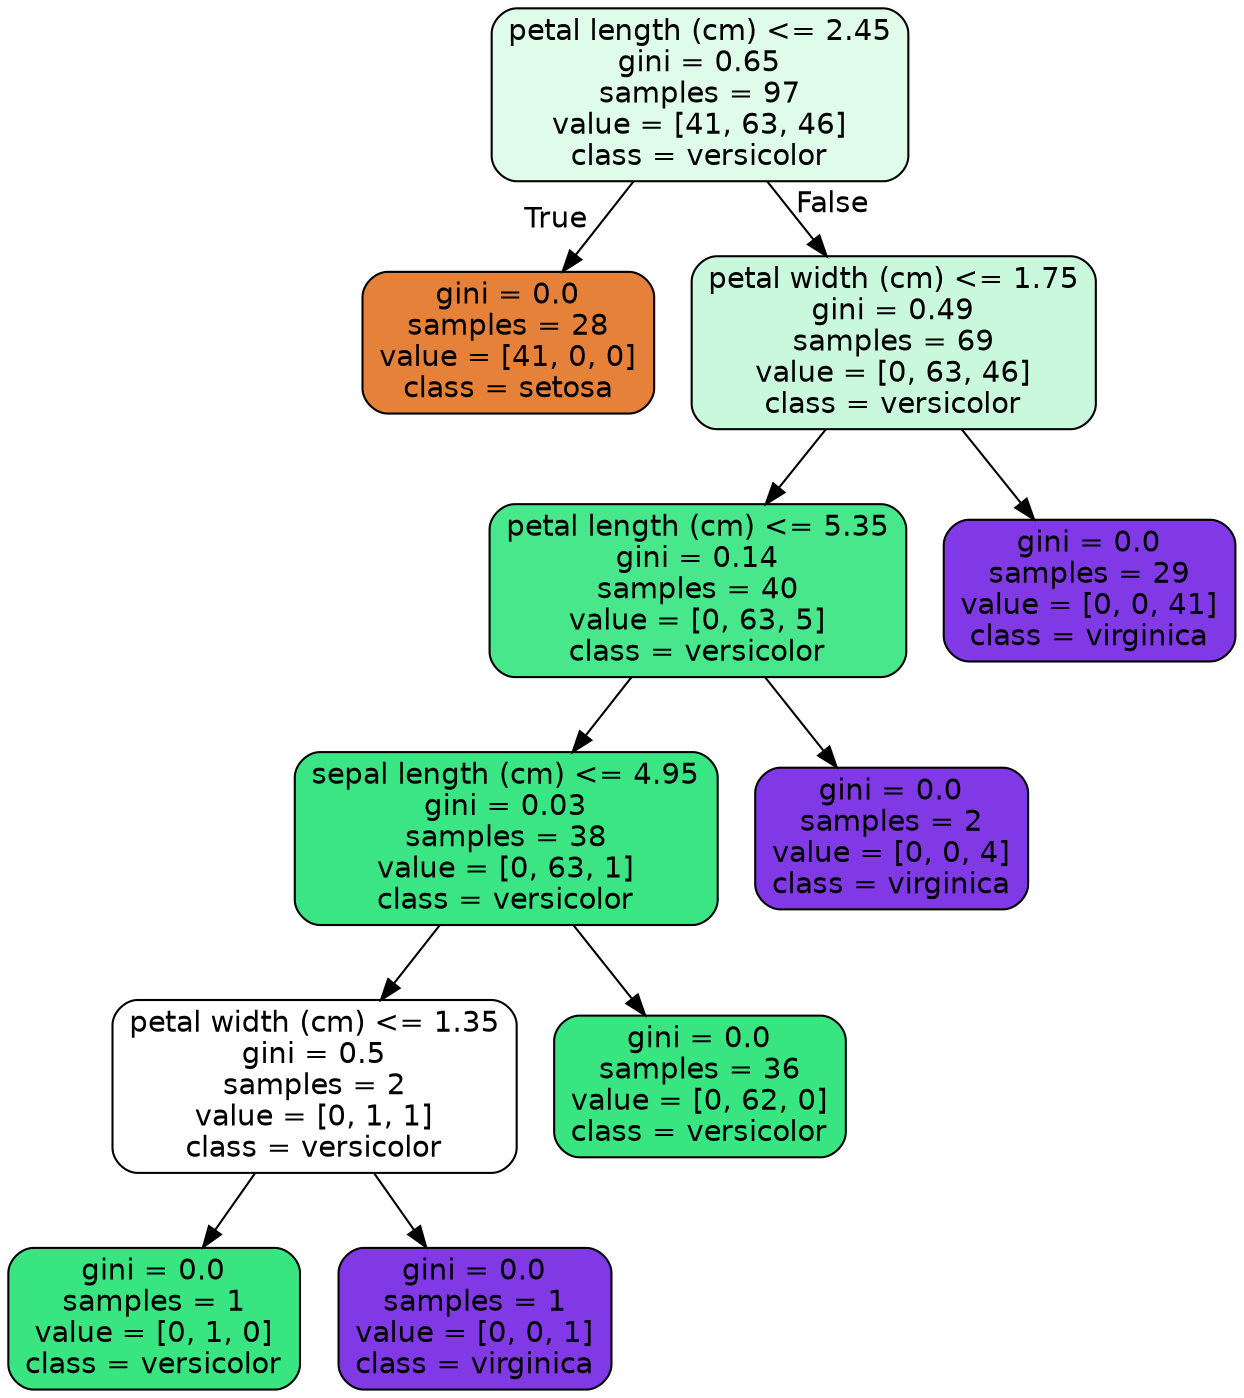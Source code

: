 digraph Tree {
node [shape=box, style="filled, rounded", color="black", fontname=helvetica] ;
edge [fontname=helvetica] ;
0 [label="petal length (cm) <= 2.45\ngini = 0.65\nsamples = 97\nvalue = [41, 63, 46]\nclass = versicolor", fillcolor="#dffbea"] ;
1 [label="gini = 0.0\nsamples = 28\nvalue = [41, 0, 0]\nclass = setosa", fillcolor="#e58139"] ;
0 -> 1 [labeldistance=2.5, labelangle=45, headlabel="True"] ;
2 [label="petal width (cm) <= 1.75\ngini = 0.49\nsamples = 69\nvalue = [0, 63, 46]\nclass = versicolor", fillcolor="#caf8dd"] ;
0 -> 2 [labeldistance=2.5, labelangle=-45, headlabel="False"] ;
3 [label="petal length (cm) <= 5.35\ngini = 0.14\nsamples = 40\nvalue = [0, 63, 5]\nclass = versicolor", fillcolor="#49e78b"] ;
2 -> 3 ;
4 [label="sepal length (cm) <= 4.95\ngini = 0.03\nsamples = 38\nvalue = [0, 63, 1]\nclass = versicolor", fillcolor="#3ce583"] ;
3 -> 4 ;
5 [label="petal width (cm) <= 1.35\ngini = 0.5\nsamples = 2\nvalue = [0, 1, 1]\nclass = versicolor", fillcolor="#ffffff"] ;
4 -> 5 ;
6 [label="gini = 0.0\nsamples = 1\nvalue = [0, 1, 0]\nclass = versicolor", fillcolor="#39e581"] ;
5 -> 6 ;
7 [label="gini = 0.0\nsamples = 1\nvalue = [0, 0, 1]\nclass = virginica", fillcolor="#8139e5"] ;
5 -> 7 ;
8 [label="gini = 0.0\nsamples = 36\nvalue = [0, 62, 0]\nclass = versicolor", fillcolor="#39e581"] ;
4 -> 8 ;
9 [label="gini = 0.0\nsamples = 2\nvalue = [0, 0, 4]\nclass = virginica", fillcolor="#8139e5"] ;
3 -> 9 ;
10 [label="gini = 0.0\nsamples = 29\nvalue = [0, 0, 41]\nclass = virginica", fillcolor="#8139e5"] ;
2 -> 10 ;
}